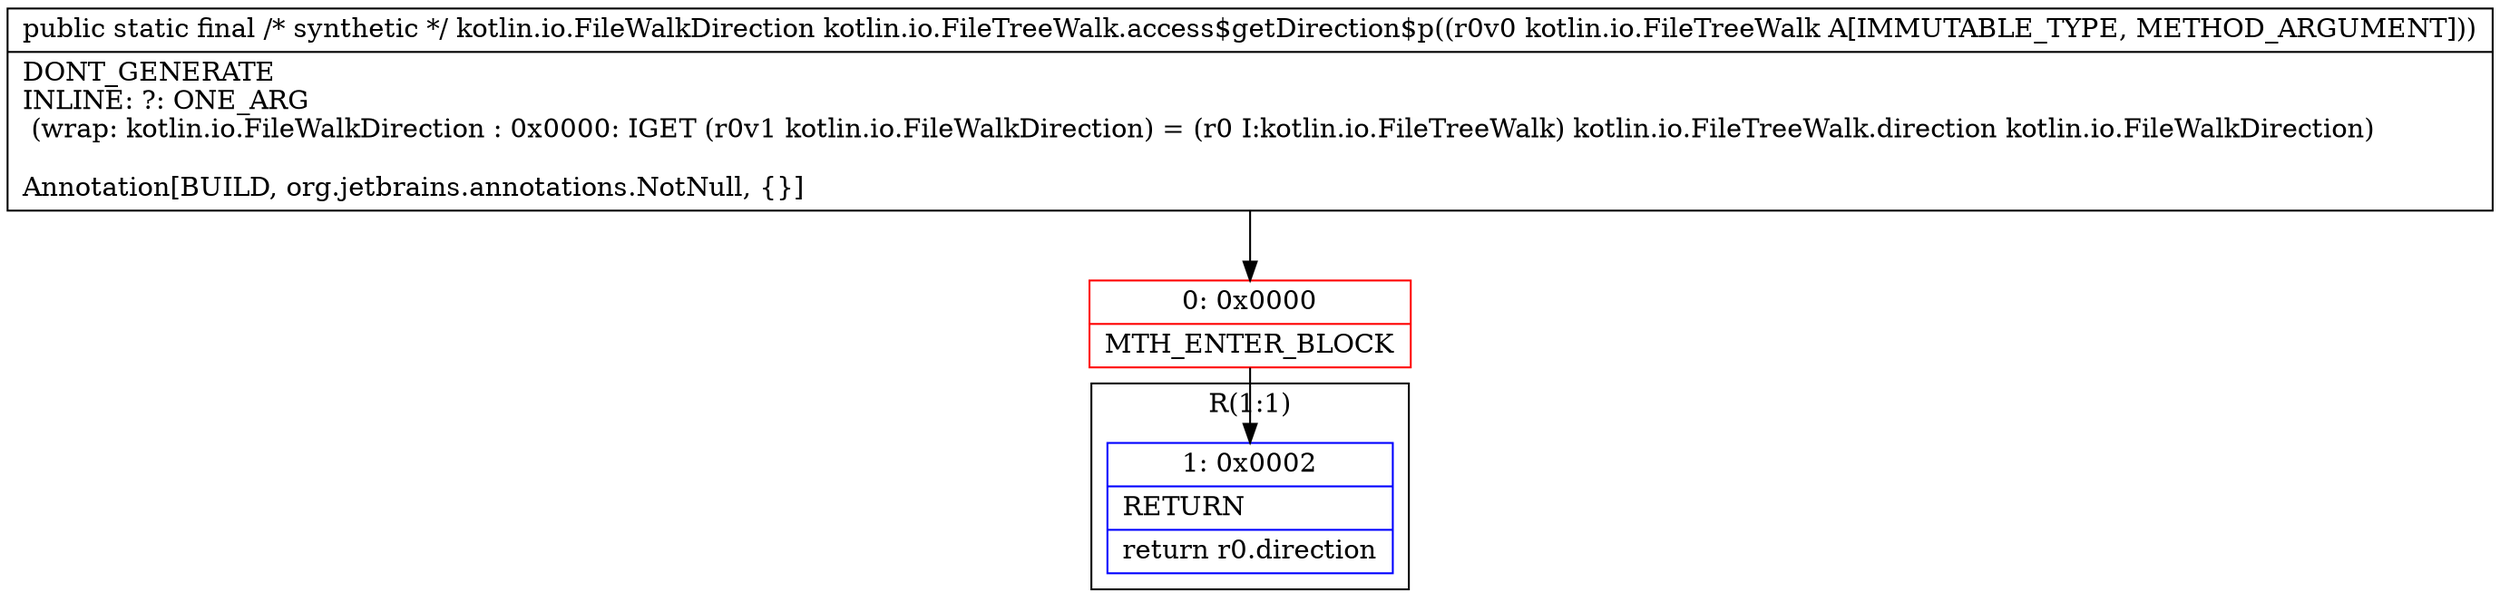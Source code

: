 digraph "CFG forkotlin.io.FileTreeWalk.access$getDirection$p(Lkotlin\/io\/FileTreeWalk;)Lkotlin\/io\/FileWalkDirection;" {
subgraph cluster_Region_1933763820 {
label = "R(1:1)";
node [shape=record,color=blue];
Node_1 [shape=record,label="{1\:\ 0x0002|RETURN\l|return r0.direction\l}"];
}
Node_0 [shape=record,color=red,label="{0\:\ 0x0000|MTH_ENTER_BLOCK\l}"];
MethodNode[shape=record,label="{public static final \/* synthetic *\/ kotlin.io.FileWalkDirection kotlin.io.FileTreeWalk.access$getDirection$p((r0v0 kotlin.io.FileTreeWalk A[IMMUTABLE_TYPE, METHOD_ARGUMENT]))  | DONT_GENERATE\lINLINE: ?: ONE_ARG  \l  (wrap: kotlin.io.FileWalkDirection : 0x0000: IGET  (r0v1 kotlin.io.FileWalkDirection) = (r0 I:kotlin.io.FileTreeWalk) kotlin.io.FileTreeWalk.direction kotlin.io.FileWalkDirection)\l\lAnnotation[BUILD, org.jetbrains.annotations.NotNull, \{\}]\l}"];
MethodNode -> Node_0;
Node_0 -> Node_1;
}

